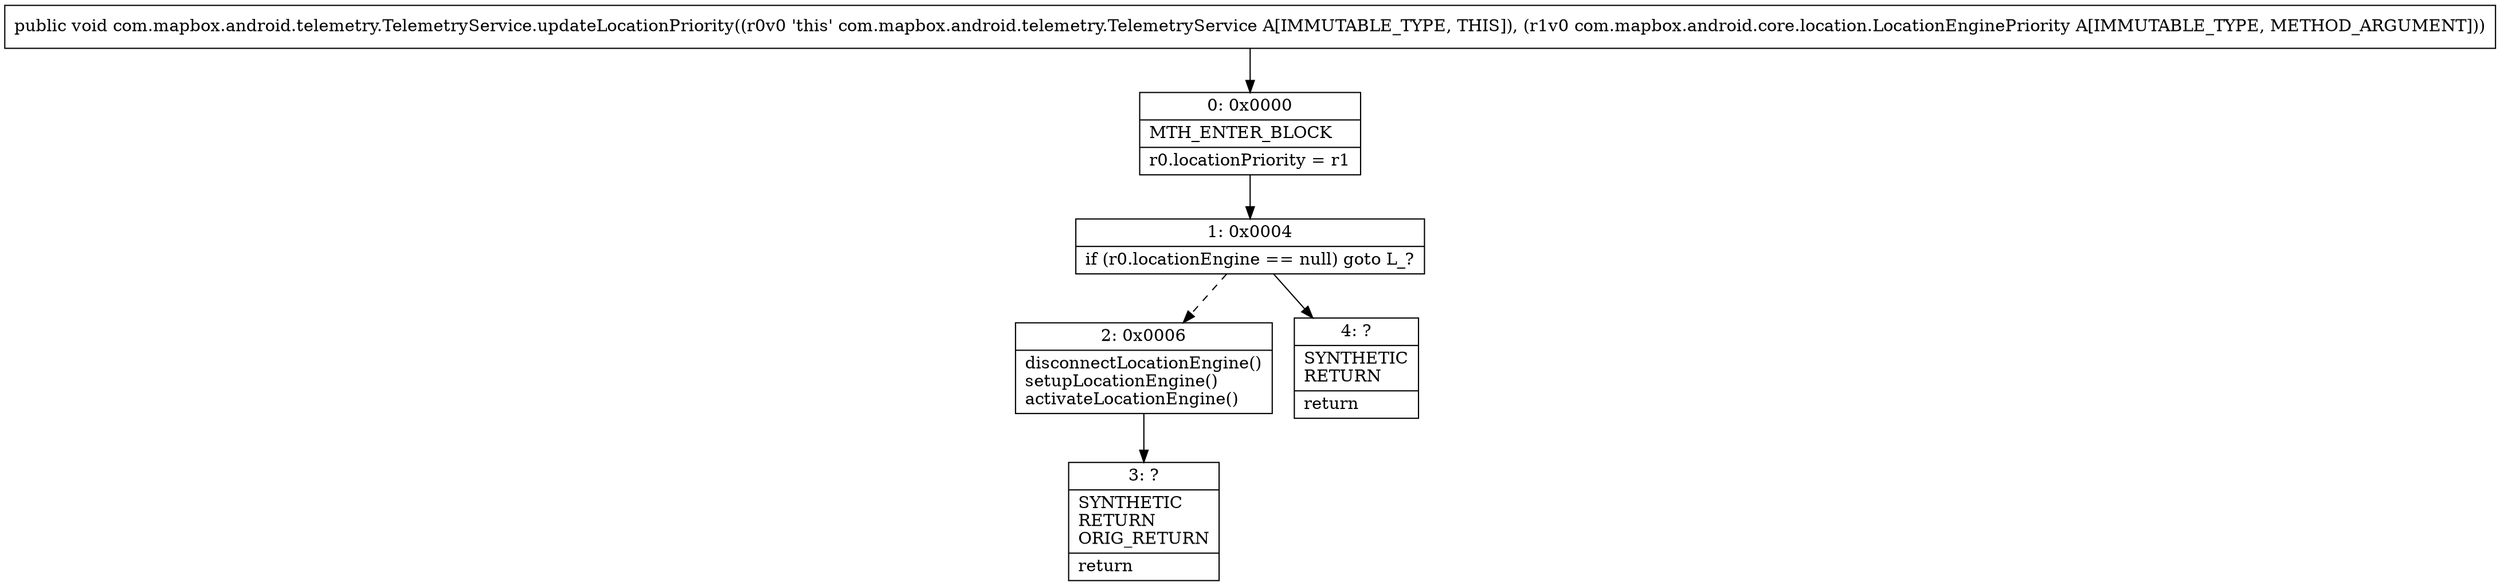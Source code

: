 digraph "CFG forcom.mapbox.android.telemetry.TelemetryService.updateLocationPriority(Lcom\/mapbox\/android\/core\/location\/LocationEnginePriority;)V" {
Node_0 [shape=record,label="{0\:\ 0x0000|MTH_ENTER_BLOCK\l|r0.locationPriority = r1\l}"];
Node_1 [shape=record,label="{1\:\ 0x0004|if (r0.locationEngine == null) goto L_?\l}"];
Node_2 [shape=record,label="{2\:\ 0x0006|disconnectLocationEngine()\lsetupLocationEngine()\lactivateLocationEngine()\l}"];
Node_3 [shape=record,label="{3\:\ ?|SYNTHETIC\lRETURN\lORIG_RETURN\l|return\l}"];
Node_4 [shape=record,label="{4\:\ ?|SYNTHETIC\lRETURN\l|return\l}"];
MethodNode[shape=record,label="{public void com.mapbox.android.telemetry.TelemetryService.updateLocationPriority((r0v0 'this' com.mapbox.android.telemetry.TelemetryService A[IMMUTABLE_TYPE, THIS]), (r1v0 com.mapbox.android.core.location.LocationEnginePriority A[IMMUTABLE_TYPE, METHOD_ARGUMENT])) }"];
MethodNode -> Node_0;
Node_0 -> Node_1;
Node_1 -> Node_2[style=dashed];
Node_1 -> Node_4;
Node_2 -> Node_3;
}

